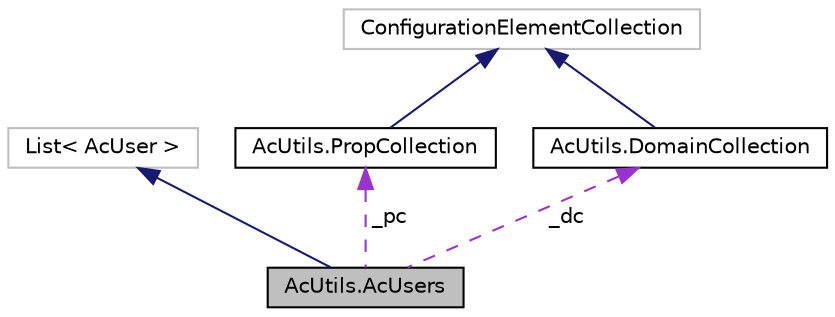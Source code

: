 digraph "AcUtils.AcUsers"
{
  edge [fontname="Helvetica",fontsize="10",labelfontname="Helvetica",labelfontsize="10"];
  node [fontname="Helvetica",fontsize="10",shape=record];
  Node0 [label="AcUtils.AcUsers",height=0.2,width=0.4,color="black", fillcolor="grey75", style="filled", fontcolor="black"];
  Node1 -> Node0 [dir="back",color="midnightblue",fontsize="10",style="solid",fontname="Helvetica"];
  Node1 [label="List\< AcUser \>",height=0.2,width=0.4,color="grey75", fillcolor="white", style="filled"];
  Node2 -> Node0 [dir="back",color="darkorchid3",fontsize="10",style="dashed",label=" _pc" ,fontname="Helvetica"];
  Node2 [label="AcUtils.PropCollection",height=0.2,width=0.4,color="black", fillcolor="white", style="filled",URL="$class_ac_utils_1_1_prop_collection.html",tooltip="The list of Active Directory user property field-title pairs from <prog_name>.exe.config. These are user properties not in the regular default set. "];
  Node3 -> Node2 [dir="back",color="midnightblue",fontsize="10",style="solid",fontname="Helvetica"];
  Node3 [label="ConfigurationElementCollection",height=0.2,width=0.4,color="grey75", fillcolor="white", style="filled"];
  Node4 -> Node0 [dir="back",color="darkorchid3",fontsize="10",style="dashed",label=" _dc" ,fontname="Helvetica"];
  Node4 [label="AcUtils.DomainCollection",height=0.2,width=0.4,color="black", fillcolor="white", style="filled",URL="$class_ac_utils_1_1_domain_collection.html",tooltip="The list of Active Directory domain host-path pairs from <prog_name>.exe.config. "];
  Node3 -> Node4 [dir="back",color="midnightblue",fontsize="10",style="solid",fontname="Helvetica"];
}
